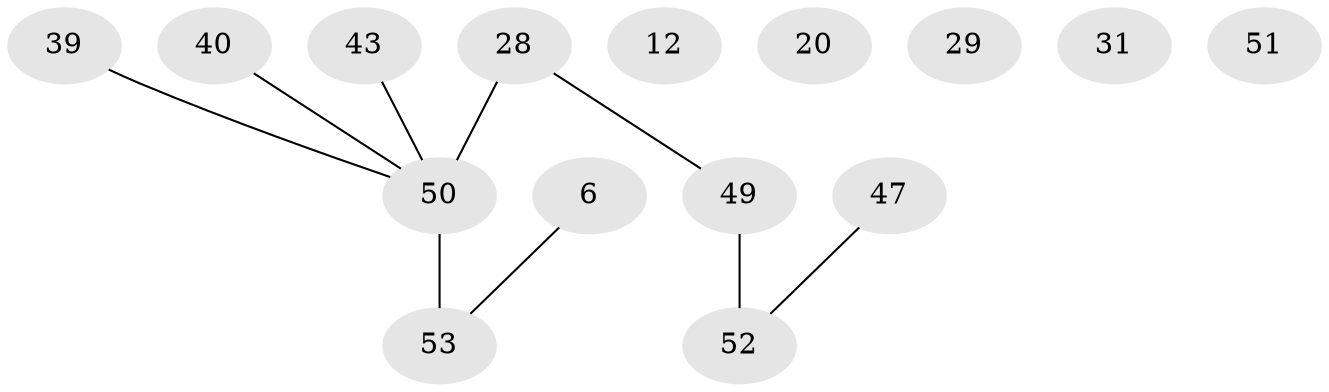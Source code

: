 // original degree distribution, {1: 0.32075471698113206, 2: 0.2830188679245283, 3: 0.1509433962264151, 4: 0.1320754716981132, 0: 0.09433962264150944, 5: 0.018867924528301886}
// Generated by graph-tools (version 1.1) at 2025/43/03/04/25 21:43:27]
// undirected, 15 vertices, 9 edges
graph export_dot {
graph [start="1"]
  node [color=gray90,style=filled];
  6;
  12;
  20;
  28;
  29;
  31;
  39 [super="+25"];
  40 [super="+22"];
  43 [super="+2"];
  47 [super="+34"];
  49 [super="+45"];
  50 [super="+5+46+21"];
  51;
  52 [super="+48+26+32"];
  53 [super="+14"];
  6 -- 53;
  28 -- 50 [weight=4];
  28 -- 49;
  39 -- 50;
  40 -- 50;
  43 -- 50;
  47 -- 52;
  49 -- 52 [weight=2];
  50 -- 53 [weight=2];
}
